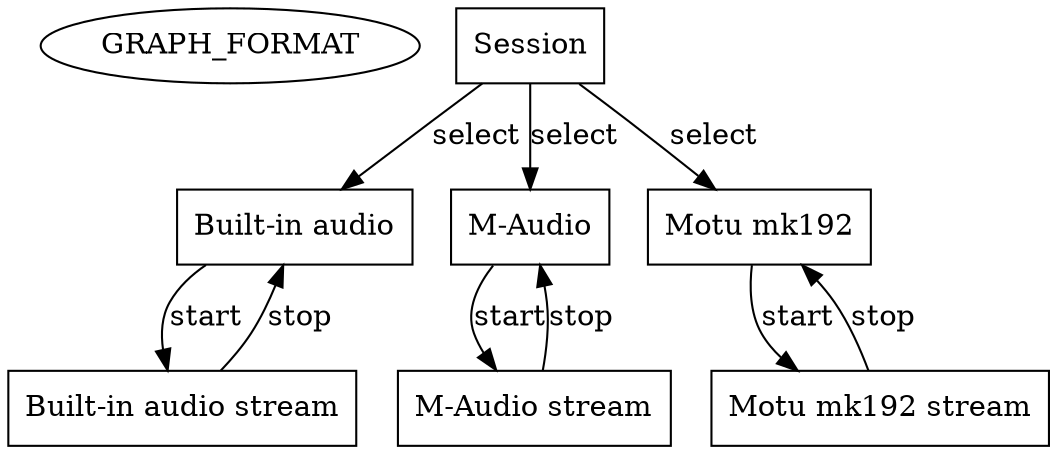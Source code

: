 
#include "doc/graphs/header.dot"

digraph graphname {
    GRAPH_FORMAT;

    Session  [shape="rect"];
    "Built-in audio"  [shape="rect"];
    "Built-in audio stream"  [shape="rect"];
    "M-Audio"  [shape="rect"];
    "M-Audio stream"  [shape="rect"];
    "Motu mk192"  [shape="rect"];
    "Motu mk192 stream"  [shape="rect"];

    Session -> "Built-in audio" [label = "select"];
    "Built-in audio stream" -> "Built-in audio"  [label = "stop"];
    "Built-in audio" -> "Built-in audio stream"  [label = "start"];

    Session -> "M-Audio" [label = "select"];
    "M-Audio" -> "M-Audio stream"  [label = "start"];
    "M-Audio stream" -> "M-Audio"  [label = "stop"];

    Session -> "Motu mk192" [label = "select"];
    "Motu mk192" -> "Motu mk192 stream"  [label = "start"];
    "Motu mk192 stream" -> "Motu mk192"  [label = "stop"];   
}
